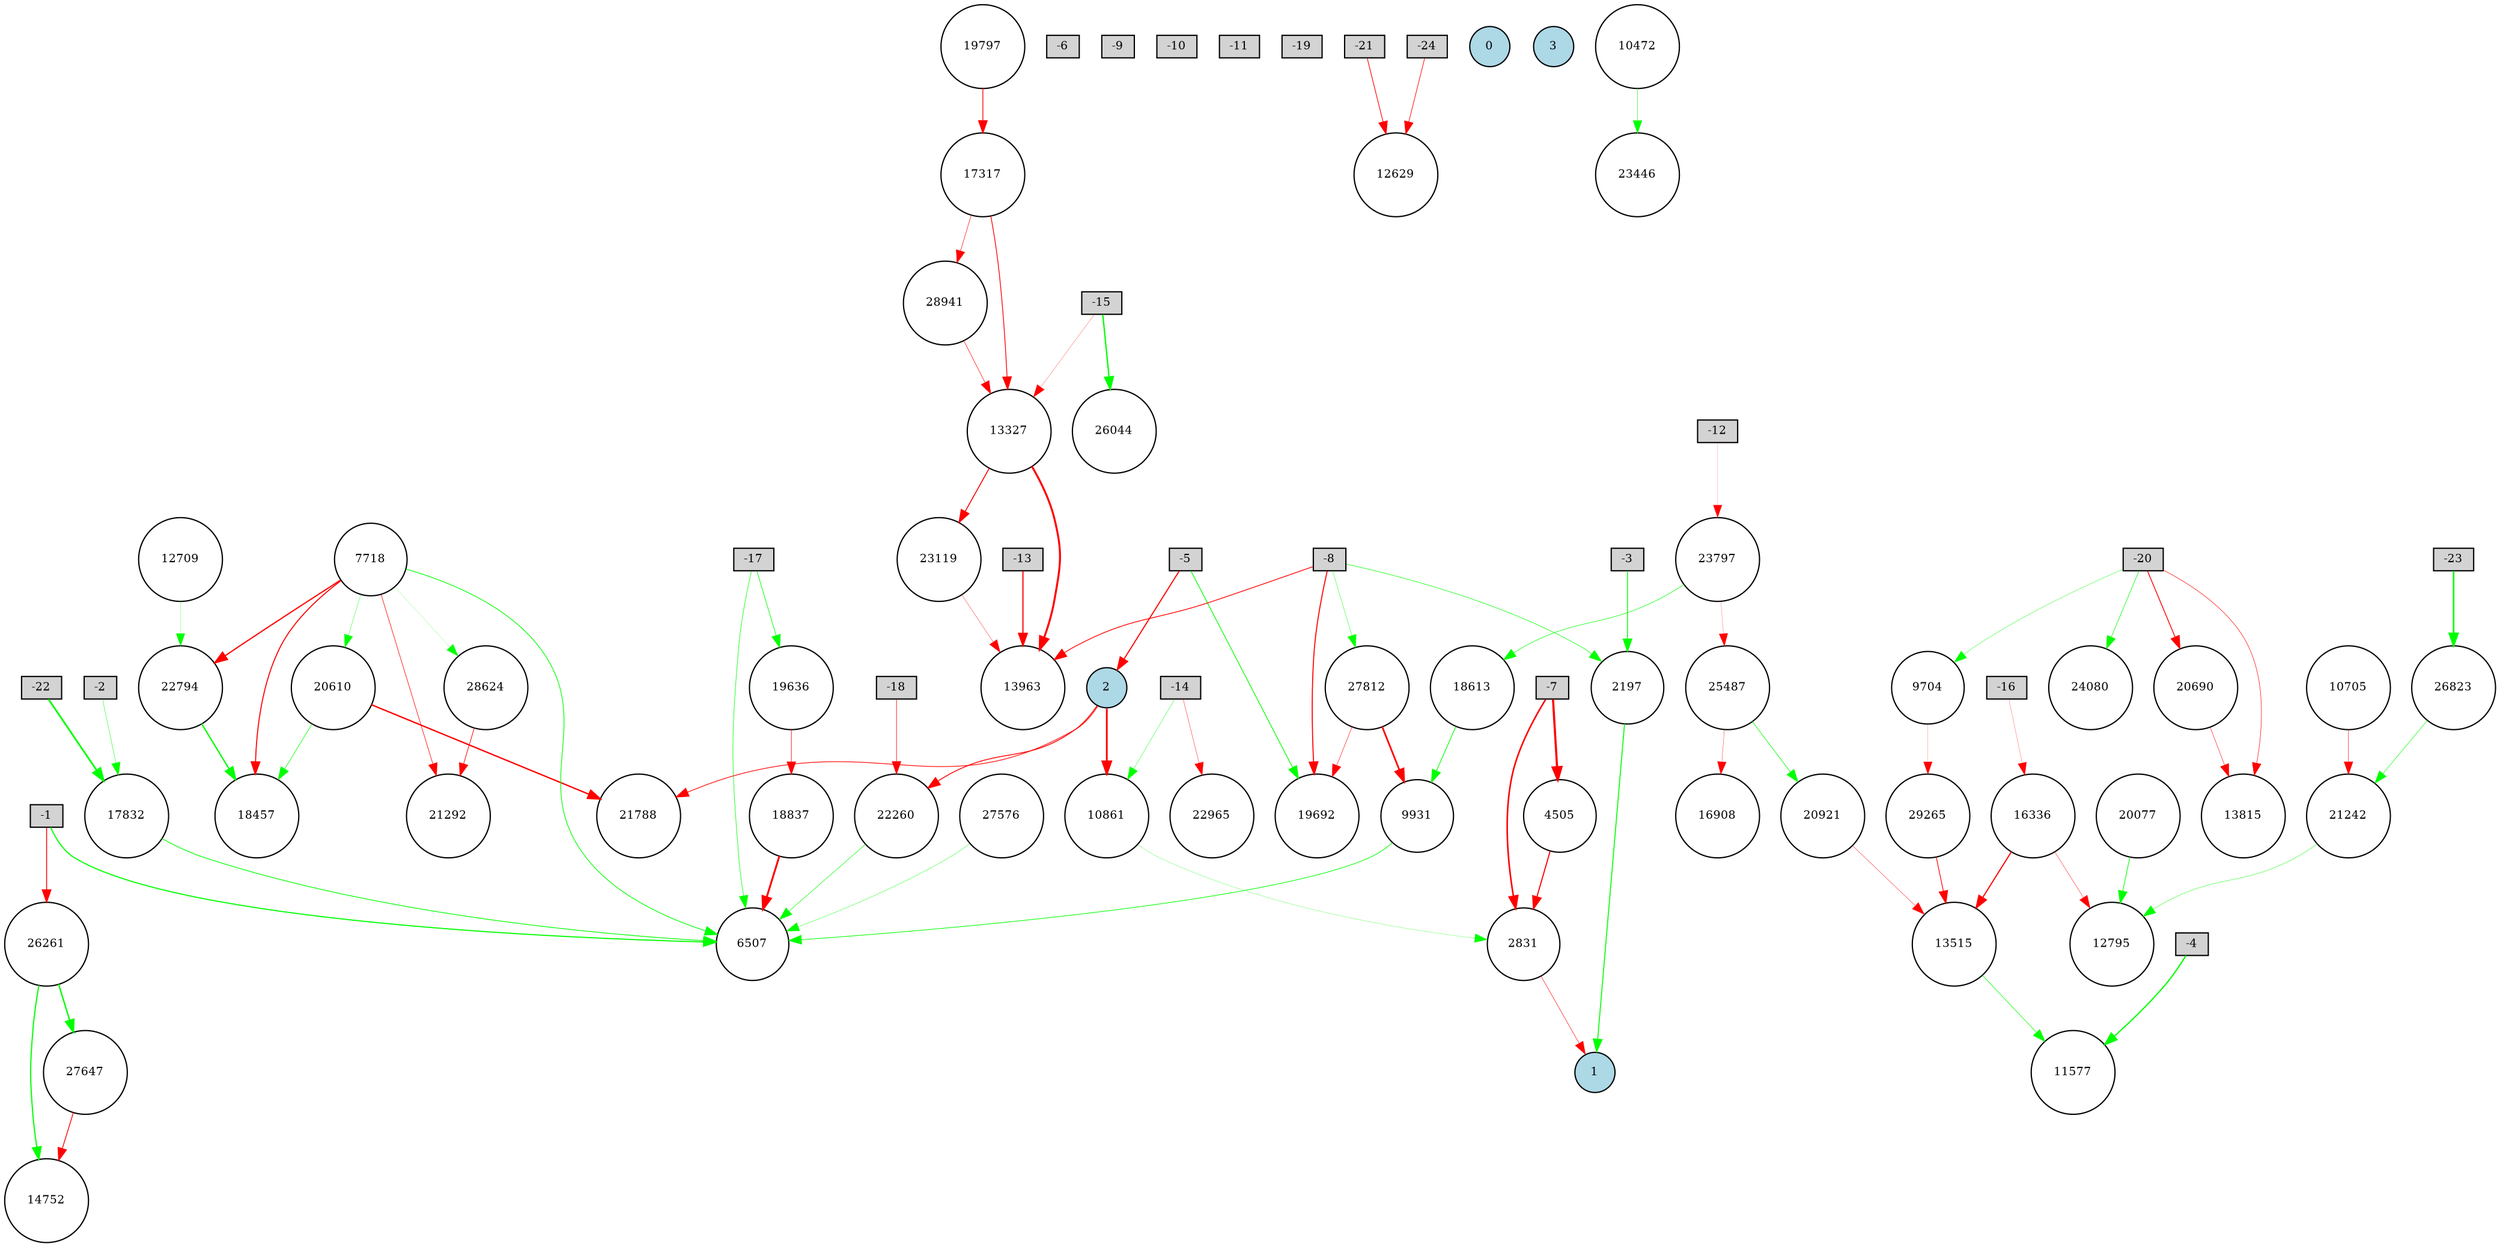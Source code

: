digraph {
	node [fontsize=9 height=0.2 shape=circle width=0.2]
	-1 [fillcolor=lightgray shape=box style=filled]
	-2 [fillcolor=lightgray shape=box style=filled]
	-3 [fillcolor=lightgray shape=box style=filled]
	-4 [fillcolor=lightgray shape=box style=filled]
	-5 [fillcolor=lightgray shape=box style=filled]
	-6 [fillcolor=lightgray shape=box style=filled]
	-7 [fillcolor=lightgray shape=box style=filled]
	-8 [fillcolor=lightgray shape=box style=filled]
	-9 [fillcolor=lightgray shape=box style=filled]
	-10 [fillcolor=lightgray shape=box style=filled]
	-11 [fillcolor=lightgray shape=box style=filled]
	-12 [fillcolor=lightgray shape=box style=filled]
	-13 [fillcolor=lightgray shape=box style=filled]
	-14 [fillcolor=lightgray shape=box style=filled]
	-15 [fillcolor=lightgray shape=box style=filled]
	-16 [fillcolor=lightgray shape=box style=filled]
	-17 [fillcolor=lightgray shape=box style=filled]
	-18 [fillcolor=lightgray shape=box style=filled]
	-19 [fillcolor=lightgray shape=box style=filled]
	-20 [fillcolor=lightgray shape=box style=filled]
	-21 [fillcolor=lightgray shape=box style=filled]
	-22 [fillcolor=lightgray shape=box style=filled]
	-23 [fillcolor=lightgray shape=box style=filled]
	-24 [fillcolor=lightgray shape=box style=filled]
	0 [fillcolor=lightblue style=filled]
	1 [fillcolor=lightblue style=filled]
	2 [fillcolor=lightblue style=filled]
	3 [fillcolor=lightblue style=filled]
	20610 [fillcolor=white style=filled]
	22794 [fillcolor=white style=filled]
	13963 [fillcolor=white style=filled]
	16908 [fillcolor=white style=filled]
	28941 [fillcolor=white style=filled]
	13327 [fillcolor=white style=filled]
	24080 [fillcolor=white style=filled]
	2831 [fillcolor=white style=filled]
	25487 [fillcolor=white style=filled]
	18837 [fillcolor=white style=filled]
	23446 [fillcolor=white style=filled]
	26261 [fillcolor=white style=filled]
	2197 [fillcolor=white style=filled]
	4505 [fillcolor=white style=filled]
	18457 [fillcolor=white style=filled]
	21788 [fillcolor=white style=filled]
	14752 [fillcolor=white style=filled]
	27812 [fillcolor=white style=filled]
	12709 [fillcolor=white style=filled]
	7718 [fillcolor=white style=filled]
	17317 [fillcolor=white style=filled]
	17832 [fillcolor=white style=filled]
	21292 [fillcolor=white style=filled]
	19636 [fillcolor=white style=filled]
	18613 [fillcolor=white style=filled]
	22965 [fillcolor=white style=filled]
	27576 [fillcolor=white style=filled]
	20921 [fillcolor=white style=filled]
	11577 [fillcolor=white style=filled]
	26044 [fillcolor=white style=filled]
	26823 [fillcolor=white style=filled]
	13515 [fillcolor=white style=filled]
	9931 [fillcolor=white style=filled]
	23119 [fillcolor=white style=filled]
	16336 [fillcolor=white style=filled]
	10705 [fillcolor=white style=filled]
	20690 [fillcolor=white style=filled]
	28624 [fillcolor=white style=filled]
	29265 [fillcolor=white style=filled]
	12629 [fillcolor=white style=filled]
	19797 [fillcolor=white style=filled]
	9704 [fillcolor=white style=filled]
	10472 [fillcolor=white style=filled]
	6507 [fillcolor=white style=filled]
	19692 [fillcolor=white style=filled]
	10861 [fillcolor=white style=filled]
	20077 [fillcolor=white style=filled]
	22260 [fillcolor=white style=filled]
	23797 [fillcolor=white style=filled]
	13815 [fillcolor=white style=filled]
	21242 [fillcolor=white style=filled]
	12795 [fillcolor=white style=filled]
	27647 [fillcolor=white style=filled]
	20690 -> 13815 [color=red penwidth=0.312262481206251 style=solid]
	29265 -> 13515 [color=red penwidth=0.5872351506048321 style=solid]
	-8 -> 19692 [color=red penwidth=0.8199577275035109 style=solid]
	-17 -> 19636 [color=green penwidth=0.4753724310097742 style=solid]
	-2 -> 17832 [color=green penwidth=0.2956873122028325 style=solid]
	26261 -> 27647 [color=green penwidth=1.1008292235424735 style=solid]
	19797 -> 17317 [color=red penwidth=0.6467373802926325 style=solid]
	-7 -> 2831 [color=red penwidth=1.2385060302517963 style=solid]
	-16 -> 16336 [color=red penwidth=0.16356393676237746 style=solid]
	21242 -> 12795 [color=green penwidth=0.2682259608269246 style=solid]
	-15 -> 26044 [color=green penwidth=1.0625191127643026 style=solid]
	25487 -> 20921 [color=green penwidth=0.4511129476136154 style=solid]
	-5 -> 19692 [color=green penwidth=0.6087738672424545 style=solid]
	-7 -> 4505 [color=red penwidth=1.7175520179045904 style=solid]
	-1 -> 6507 [color=green penwidth=0.8780575281868765 style=solid]
	9704 -> 29265 [color=red penwidth=0.11854720890145687 style=solid]
	18613 -> 9931 [color=green penwidth=0.5682803936678033 style=solid]
	27647 -> 14752 [color=red penwidth=0.6543273713724028 style=solid]
	27812 -> 9931 [color=red penwidth=1.3321871021054363 style=solid]
	16336 -> 13515 [color=red penwidth=0.9193066967541653 style=solid]
	23797 -> 18613 [color=green penwidth=0.38737376970129955 style=solid]
	26823 -> 21242 [color=green penwidth=0.3631581392958616 style=solid]
	10472 -> 23446 [color=green penwidth=0.30218225985570496 style=solid]
	28941 -> 13327 [color=red penwidth=0.36321683443691843 style=solid]
	7718 -> 18457 [color=red penwidth=0.8261176370965969 style=solid]
	10705 -> 21242 [color=red penwidth=0.32829417145404666 style=solid]
	27576 -> 6507 [color=green penwidth=0.24296283143207736 style=solid]
	2831 -> 1 [color=red penwidth=0.3449177741980044 style=solid]
	7718 -> 28624 [color=green penwidth=0.11252512025157031 style=solid]
	-8 -> 27812 [color=green penwidth=0.263188775272591 style=solid]
	2 -> 21788 [color=red penwidth=0.562580714494907 style=solid]
	26261 -> 14752 [color=green penwidth=0.941085214413582 style=solid]
	-24 -> 12629 [color=red penwidth=0.4658811577251353 style=solid]
	9931 -> 6507 [color=green penwidth=0.5106895073444152 style=solid]
	-20 -> 20690 [color=red penwidth=0.6798943057788783 style=solid]
	17317 -> 13327 [color=red penwidth=0.6300211998575534 style=solid]
	-20 -> 24080 [color=green penwidth=0.41816013879883096 style=solid]
	-13 -> 13963 [color=red penwidth=0.9392442495444456 style=solid]
	-20 -> 9704 [color=green penwidth=0.24896378442710013 style=solid]
	-14 -> 10861 [color=green penwidth=0.25681339692402777 style=solid]
	17832 -> 6507 [color=green penwidth=0.5931399662678479 style=solid]
	2 -> 22260 [color=red penwidth=0.6941957533602876 style=solid]
	27812 -> 19692 [color=red penwidth=0.31891503646431363 style=solid]
	22260 -> 6507 [color=green penwidth=0.3753344468452452 style=solid]
	7718 -> 21292 [color=red penwidth=0.4138896223171604 style=solid]
	28624 -> 21292 [color=red penwidth=0.4945751222075272 style=solid]
	-18 -> 22260 [color=red penwidth=0.42521727771373485 style=solid]
	19636 -> 18837 [color=red penwidth=0.42982459740525814 style=solid]
	-17 -> 6507 [color=green penwidth=0.40823937432991175 style=solid]
	-12 -> 23797 [color=red penwidth=0.10530203674107577 style=solid]
	12709 -> 22794 [color=green penwidth=0.16380596903272154 style=solid]
	10861 -> 2831 [color=green penwidth=0.16947137241066126 style=solid]
	17317 -> 28941 [color=red penwidth=0.355540018089366 style=solid]
	13327 -> 13963 [color=red penwidth=1.569461820638789 style=solid]
	13327 -> 23119 [color=red penwidth=0.765538312663639 style=solid]
	7718 -> 20610 [color=green penwidth=0.24823302423871005 style=solid]
	4505 -> 2831 [color=red penwidth=0.8850382129847474 style=solid]
	-8 -> 13963 [color=red penwidth=0.6309765162041866 style=solid]
	22794 -> 18457 [color=green penwidth=1.0642441978108261 style=solid]
	7718 -> 22794 [color=red penwidth=0.9924257012661012 style=solid]
	25487 -> 16908 [color=red penwidth=0.2135645415405124 style=solid]
	-3 -> 2197 [color=green penwidth=0.6637361159709372 style=solid]
	-1 -> 26261 [color=red penwidth=0.7143333218699489 style=solid]
	7718 -> 6507 [color=green penwidth=0.5769320579119425 style=solid]
	18837 -> 6507 [color=red penwidth=1.4851332206870191 style=solid]
	16336 -> 12795 [color=red penwidth=0.2646651068729953 style=solid]
	20921 -> 13515 [color=red penwidth=0.24775467292443537 style=solid]
	-14 -> 22965 [color=red penwidth=0.2563941806319376 style=solid]
	-8 -> 2197 [color=green penwidth=0.39075298160112915 style=solid]
	-20 -> 13815 [color=red penwidth=0.36019632868036056 style=solid]
	23797 -> 25487 [color=red penwidth=0.14261142371442118 style=solid]
	-23 -> 26823 [color=green penwidth=1.2302991076547278 style=solid]
	-22 -> 17832 [color=green penwidth=1.367483694697737 style=solid]
	20610 -> 21788 [color=red penwidth=1.0974514153977275 style=solid]
	2197 -> 1 [color=green penwidth=0.7723554531458069 style=solid]
	2 -> 10861 [color=red penwidth=1.4007307938277025 style=solid]
	20077 -> 12795 [color=green penwidth=0.536098753462497 style=solid]
	23119 -> 13963 [color=red penwidth=0.231008433122502 style=solid]
	20610 -> 18457 [color=green penwidth=0.42925818173339203 style=solid]
	-21 -> 12629 [color=red penwidth=0.5510506620388573 style=solid]
	13515 -> 11577 [color=green penwidth=0.4081316126986426 style=solid]
	-4 -> 11577 [color=green penwidth=1.0161674608655715 style=solid]
	-5 -> 2 [color=red penwidth=0.8913723357117967 style=solid]
	-15 -> 13327 [color=red penwidth=0.1672553756682677 style=solid]
}
